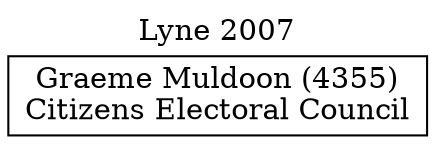 // House preference flow
digraph "Graeme Muldoon (4355)_Lyne_2007" {
	graph [label="Lyne 2007" labelloc=t mclimit=10]
	node [shape=box]
	"Graeme Muldoon (4355)" [label="Graeme Muldoon (4355)
Citizens Electoral Council"]
}
